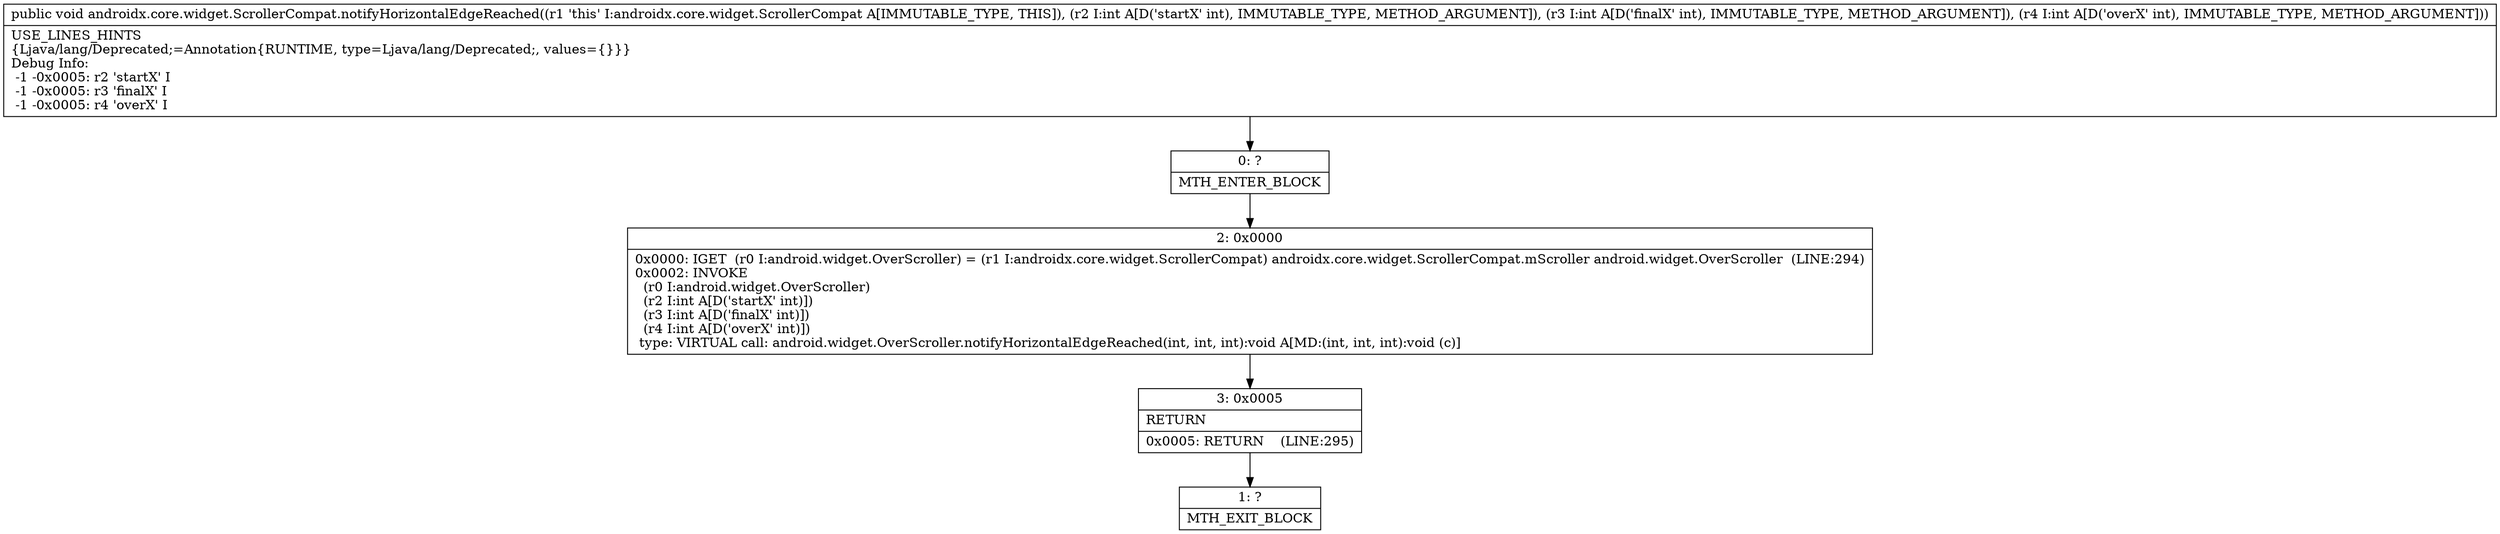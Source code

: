 digraph "CFG forandroidx.core.widget.ScrollerCompat.notifyHorizontalEdgeReached(III)V" {
Node_0 [shape=record,label="{0\:\ ?|MTH_ENTER_BLOCK\l}"];
Node_2 [shape=record,label="{2\:\ 0x0000|0x0000: IGET  (r0 I:android.widget.OverScroller) = (r1 I:androidx.core.widget.ScrollerCompat) androidx.core.widget.ScrollerCompat.mScroller android.widget.OverScroller  (LINE:294)\l0x0002: INVOKE  \l  (r0 I:android.widget.OverScroller)\l  (r2 I:int A[D('startX' int)])\l  (r3 I:int A[D('finalX' int)])\l  (r4 I:int A[D('overX' int)])\l type: VIRTUAL call: android.widget.OverScroller.notifyHorizontalEdgeReached(int, int, int):void A[MD:(int, int, int):void (c)]\l}"];
Node_3 [shape=record,label="{3\:\ 0x0005|RETURN\l|0x0005: RETURN    (LINE:295)\l}"];
Node_1 [shape=record,label="{1\:\ ?|MTH_EXIT_BLOCK\l}"];
MethodNode[shape=record,label="{public void androidx.core.widget.ScrollerCompat.notifyHorizontalEdgeReached((r1 'this' I:androidx.core.widget.ScrollerCompat A[IMMUTABLE_TYPE, THIS]), (r2 I:int A[D('startX' int), IMMUTABLE_TYPE, METHOD_ARGUMENT]), (r3 I:int A[D('finalX' int), IMMUTABLE_TYPE, METHOD_ARGUMENT]), (r4 I:int A[D('overX' int), IMMUTABLE_TYPE, METHOD_ARGUMENT]))  | USE_LINES_HINTS\l\{Ljava\/lang\/Deprecated;=Annotation\{RUNTIME, type=Ljava\/lang\/Deprecated;, values=\{\}\}\}\lDebug Info:\l  \-1 \-0x0005: r2 'startX' I\l  \-1 \-0x0005: r3 'finalX' I\l  \-1 \-0x0005: r4 'overX' I\l}"];
MethodNode -> Node_0;Node_0 -> Node_2;
Node_2 -> Node_3;
Node_3 -> Node_1;
}

